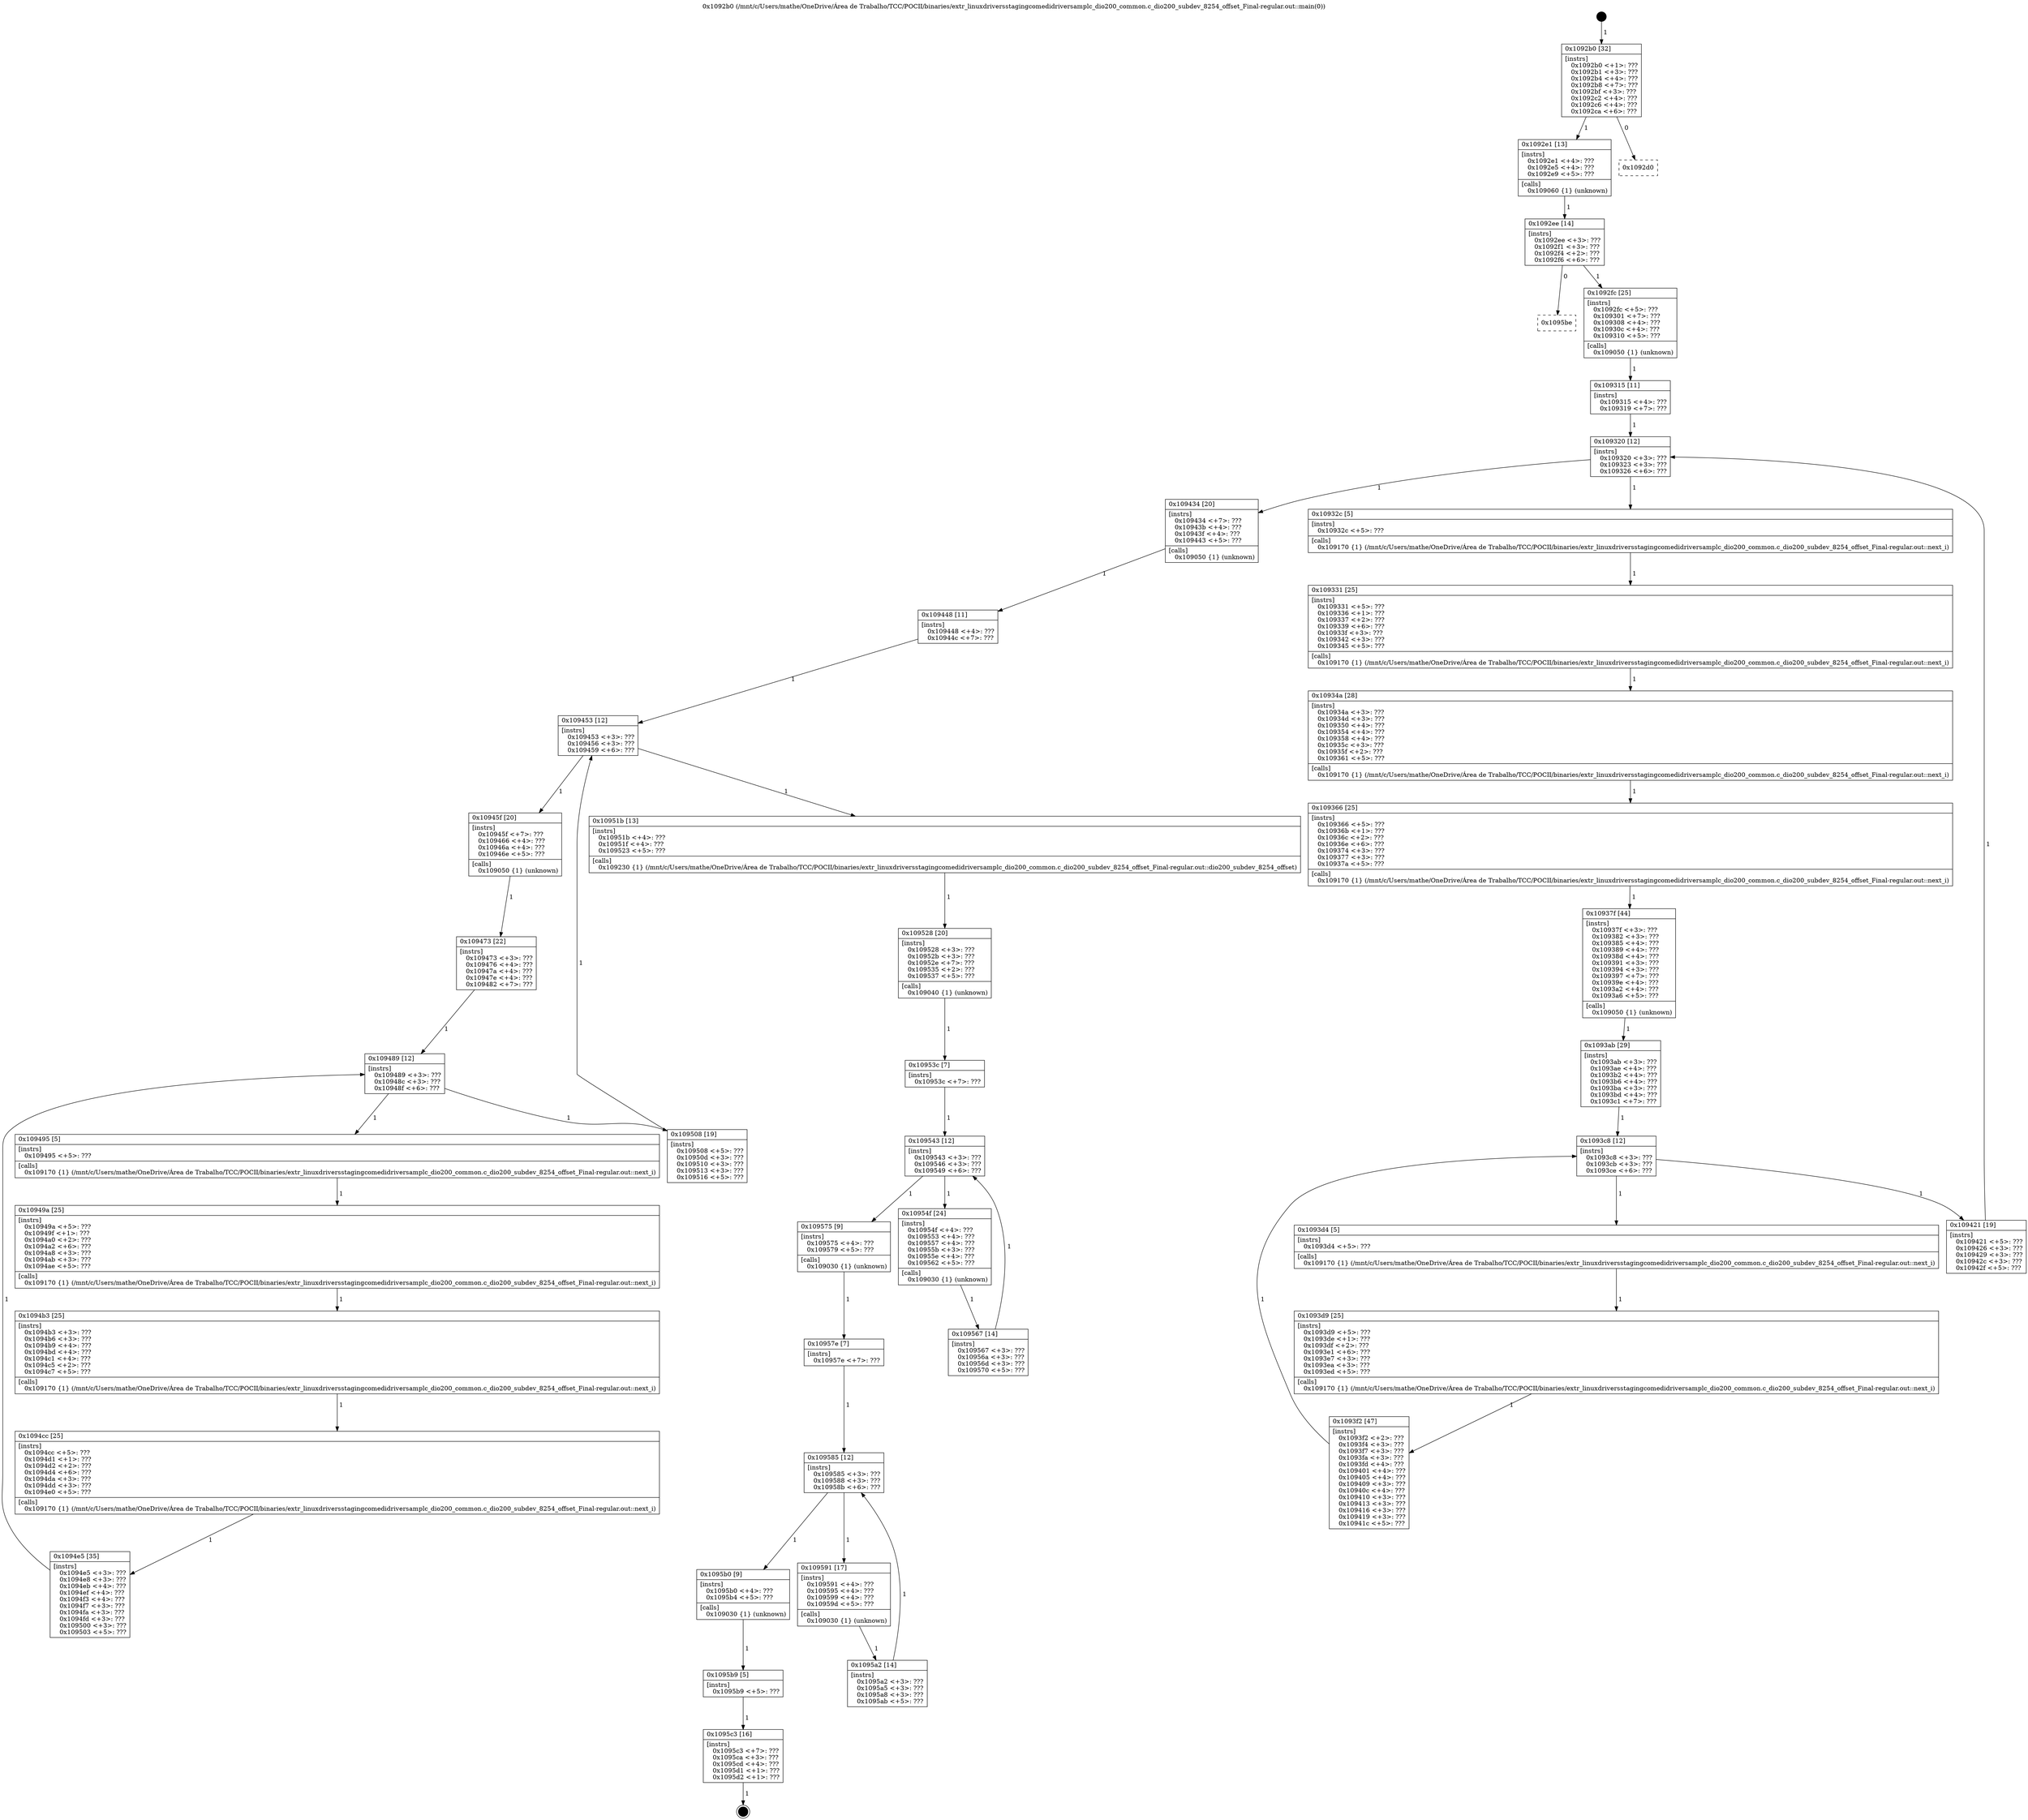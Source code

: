 digraph "0x1092b0" {
  label = "0x1092b0 (/mnt/c/Users/mathe/OneDrive/Área de Trabalho/TCC/POCII/binaries/extr_linuxdriversstagingcomedidriversamplc_dio200_common.c_dio200_subdev_8254_offset_Final-regular.out::main(0))"
  labelloc = "t"
  node[shape=record]

  Entry [label="",width=0.3,height=0.3,shape=circle,fillcolor=black,style=filled]
  "0x1092b0" [label="{
     0x1092b0 [32]\l
     | [instrs]\l
     &nbsp;&nbsp;0x1092b0 \<+1\>: ???\l
     &nbsp;&nbsp;0x1092b1 \<+3\>: ???\l
     &nbsp;&nbsp;0x1092b4 \<+4\>: ???\l
     &nbsp;&nbsp;0x1092b8 \<+7\>: ???\l
     &nbsp;&nbsp;0x1092bf \<+3\>: ???\l
     &nbsp;&nbsp;0x1092c2 \<+4\>: ???\l
     &nbsp;&nbsp;0x1092c6 \<+4\>: ???\l
     &nbsp;&nbsp;0x1092ca \<+6\>: ???\l
  }"]
  "0x1092e1" [label="{
     0x1092e1 [13]\l
     | [instrs]\l
     &nbsp;&nbsp;0x1092e1 \<+4\>: ???\l
     &nbsp;&nbsp;0x1092e5 \<+4\>: ???\l
     &nbsp;&nbsp;0x1092e9 \<+5\>: ???\l
     | [calls]\l
     &nbsp;&nbsp;0x109060 \{1\} (unknown)\l
  }"]
  "0x1092d0" [label="{
     0x1092d0\l
  }", style=dashed]
  "0x1092ee" [label="{
     0x1092ee [14]\l
     | [instrs]\l
     &nbsp;&nbsp;0x1092ee \<+3\>: ???\l
     &nbsp;&nbsp;0x1092f1 \<+3\>: ???\l
     &nbsp;&nbsp;0x1092f4 \<+2\>: ???\l
     &nbsp;&nbsp;0x1092f6 \<+6\>: ???\l
  }"]
  "0x1095be" [label="{
     0x1095be\l
  }", style=dashed]
  "0x1092fc" [label="{
     0x1092fc [25]\l
     | [instrs]\l
     &nbsp;&nbsp;0x1092fc \<+5\>: ???\l
     &nbsp;&nbsp;0x109301 \<+7\>: ???\l
     &nbsp;&nbsp;0x109308 \<+4\>: ???\l
     &nbsp;&nbsp;0x10930c \<+4\>: ???\l
     &nbsp;&nbsp;0x109310 \<+5\>: ???\l
     | [calls]\l
     &nbsp;&nbsp;0x109050 \{1\} (unknown)\l
  }"]
  Exit [label="",width=0.3,height=0.3,shape=circle,fillcolor=black,style=filled,peripheries=2]
  "0x109320" [label="{
     0x109320 [12]\l
     | [instrs]\l
     &nbsp;&nbsp;0x109320 \<+3\>: ???\l
     &nbsp;&nbsp;0x109323 \<+3\>: ???\l
     &nbsp;&nbsp;0x109326 \<+6\>: ???\l
  }"]
  "0x109434" [label="{
     0x109434 [20]\l
     | [instrs]\l
     &nbsp;&nbsp;0x109434 \<+7\>: ???\l
     &nbsp;&nbsp;0x10943b \<+4\>: ???\l
     &nbsp;&nbsp;0x10943f \<+4\>: ???\l
     &nbsp;&nbsp;0x109443 \<+5\>: ???\l
     | [calls]\l
     &nbsp;&nbsp;0x109050 \{1\} (unknown)\l
  }"]
  "0x10932c" [label="{
     0x10932c [5]\l
     | [instrs]\l
     &nbsp;&nbsp;0x10932c \<+5\>: ???\l
     | [calls]\l
     &nbsp;&nbsp;0x109170 \{1\} (/mnt/c/Users/mathe/OneDrive/Área de Trabalho/TCC/POCII/binaries/extr_linuxdriversstagingcomedidriversamplc_dio200_common.c_dio200_subdev_8254_offset_Final-regular.out::next_i)\l
  }"]
  "0x109331" [label="{
     0x109331 [25]\l
     | [instrs]\l
     &nbsp;&nbsp;0x109331 \<+5\>: ???\l
     &nbsp;&nbsp;0x109336 \<+1\>: ???\l
     &nbsp;&nbsp;0x109337 \<+2\>: ???\l
     &nbsp;&nbsp;0x109339 \<+6\>: ???\l
     &nbsp;&nbsp;0x10933f \<+3\>: ???\l
     &nbsp;&nbsp;0x109342 \<+3\>: ???\l
     &nbsp;&nbsp;0x109345 \<+5\>: ???\l
     | [calls]\l
     &nbsp;&nbsp;0x109170 \{1\} (/mnt/c/Users/mathe/OneDrive/Área de Trabalho/TCC/POCII/binaries/extr_linuxdriversstagingcomedidriversamplc_dio200_common.c_dio200_subdev_8254_offset_Final-regular.out::next_i)\l
  }"]
  "0x10934a" [label="{
     0x10934a [28]\l
     | [instrs]\l
     &nbsp;&nbsp;0x10934a \<+3\>: ???\l
     &nbsp;&nbsp;0x10934d \<+3\>: ???\l
     &nbsp;&nbsp;0x109350 \<+4\>: ???\l
     &nbsp;&nbsp;0x109354 \<+4\>: ???\l
     &nbsp;&nbsp;0x109358 \<+4\>: ???\l
     &nbsp;&nbsp;0x10935c \<+3\>: ???\l
     &nbsp;&nbsp;0x10935f \<+2\>: ???\l
     &nbsp;&nbsp;0x109361 \<+5\>: ???\l
     | [calls]\l
     &nbsp;&nbsp;0x109170 \{1\} (/mnt/c/Users/mathe/OneDrive/Área de Trabalho/TCC/POCII/binaries/extr_linuxdriversstagingcomedidriversamplc_dio200_common.c_dio200_subdev_8254_offset_Final-regular.out::next_i)\l
  }"]
  "0x109366" [label="{
     0x109366 [25]\l
     | [instrs]\l
     &nbsp;&nbsp;0x109366 \<+5\>: ???\l
     &nbsp;&nbsp;0x10936b \<+1\>: ???\l
     &nbsp;&nbsp;0x10936c \<+2\>: ???\l
     &nbsp;&nbsp;0x10936e \<+6\>: ???\l
     &nbsp;&nbsp;0x109374 \<+3\>: ???\l
     &nbsp;&nbsp;0x109377 \<+3\>: ???\l
     &nbsp;&nbsp;0x10937a \<+5\>: ???\l
     | [calls]\l
     &nbsp;&nbsp;0x109170 \{1\} (/mnt/c/Users/mathe/OneDrive/Área de Trabalho/TCC/POCII/binaries/extr_linuxdriversstagingcomedidriversamplc_dio200_common.c_dio200_subdev_8254_offset_Final-regular.out::next_i)\l
  }"]
  "0x10937f" [label="{
     0x10937f [44]\l
     | [instrs]\l
     &nbsp;&nbsp;0x10937f \<+3\>: ???\l
     &nbsp;&nbsp;0x109382 \<+3\>: ???\l
     &nbsp;&nbsp;0x109385 \<+4\>: ???\l
     &nbsp;&nbsp;0x109389 \<+4\>: ???\l
     &nbsp;&nbsp;0x10938d \<+4\>: ???\l
     &nbsp;&nbsp;0x109391 \<+3\>: ???\l
     &nbsp;&nbsp;0x109394 \<+3\>: ???\l
     &nbsp;&nbsp;0x109397 \<+7\>: ???\l
     &nbsp;&nbsp;0x10939e \<+4\>: ???\l
     &nbsp;&nbsp;0x1093a2 \<+4\>: ???\l
     &nbsp;&nbsp;0x1093a6 \<+5\>: ???\l
     | [calls]\l
     &nbsp;&nbsp;0x109050 \{1\} (unknown)\l
  }"]
  "0x1093c8" [label="{
     0x1093c8 [12]\l
     | [instrs]\l
     &nbsp;&nbsp;0x1093c8 \<+3\>: ???\l
     &nbsp;&nbsp;0x1093cb \<+3\>: ???\l
     &nbsp;&nbsp;0x1093ce \<+6\>: ???\l
  }"]
  "0x109421" [label="{
     0x109421 [19]\l
     | [instrs]\l
     &nbsp;&nbsp;0x109421 \<+5\>: ???\l
     &nbsp;&nbsp;0x109426 \<+3\>: ???\l
     &nbsp;&nbsp;0x109429 \<+3\>: ???\l
     &nbsp;&nbsp;0x10942c \<+3\>: ???\l
     &nbsp;&nbsp;0x10942f \<+5\>: ???\l
  }"]
  "0x1093d4" [label="{
     0x1093d4 [5]\l
     | [instrs]\l
     &nbsp;&nbsp;0x1093d4 \<+5\>: ???\l
     | [calls]\l
     &nbsp;&nbsp;0x109170 \{1\} (/mnt/c/Users/mathe/OneDrive/Área de Trabalho/TCC/POCII/binaries/extr_linuxdriversstagingcomedidriversamplc_dio200_common.c_dio200_subdev_8254_offset_Final-regular.out::next_i)\l
  }"]
  "0x1093d9" [label="{
     0x1093d9 [25]\l
     | [instrs]\l
     &nbsp;&nbsp;0x1093d9 \<+5\>: ???\l
     &nbsp;&nbsp;0x1093de \<+1\>: ???\l
     &nbsp;&nbsp;0x1093df \<+2\>: ???\l
     &nbsp;&nbsp;0x1093e1 \<+6\>: ???\l
     &nbsp;&nbsp;0x1093e7 \<+3\>: ???\l
     &nbsp;&nbsp;0x1093ea \<+3\>: ???\l
     &nbsp;&nbsp;0x1093ed \<+5\>: ???\l
     | [calls]\l
     &nbsp;&nbsp;0x109170 \{1\} (/mnt/c/Users/mathe/OneDrive/Área de Trabalho/TCC/POCII/binaries/extr_linuxdriversstagingcomedidriversamplc_dio200_common.c_dio200_subdev_8254_offset_Final-regular.out::next_i)\l
  }"]
  "0x1093f2" [label="{
     0x1093f2 [47]\l
     | [instrs]\l
     &nbsp;&nbsp;0x1093f2 \<+2\>: ???\l
     &nbsp;&nbsp;0x1093f4 \<+3\>: ???\l
     &nbsp;&nbsp;0x1093f7 \<+3\>: ???\l
     &nbsp;&nbsp;0x1093fa \<+3\>: ???\l
     &nbsp;&nbsp;0x1093fd \<+4\>: ???\l
     &nbsp;&nbsp;0x109401 \<+4\>: ???\l
     &nbsp;&nbsp;0x109405 \<+4\>: ???\l
     &nbsp;&nbsp;0x109409 \<+3\>: ???\l
     &nbsp;&nbsp;0x10940c \<+4\>: ???\l
     &nbsp;&nbsp;0x109410 \<+3\>: ???\l
     &nbsp;&nbsp;0x109413 \<+3\>: ???\l
     &nbsp;&nbsp;0x109416 \<+3\>: ???\l
     &nbsp;&nbsp;0x109419 \<+3\>: ???\l
     &nbsp;&nbsp;0x10941c \<+5\>: ???\l
  }"]
  "0x1093ab" [label="{
     0x1093ab [29]\l
     | [instrs]\l
     &nbsp;&nbsp;0x1093ab \<+3\>: ???\l
     &nbsp;&nbsp;0x1093ae \<+4\>: ???\l
     &nbsp;&nbsp;0x1093b2 \<+4\>: ???\l
     &nbsp;&nbsp;0x1093b6 \<+4\>: ???\l
     &nbsp;&nbsp;0x1093ba \<+3\>: ???\l
     &nbsp;&nbsp;0x1093bd \<+4\>: ???\l
     &nbsp;&nbsp;0x1093c1 \<+7\>: ???\l
  }"]
  "0x1095c3" [label="{
     0x1095c3 [16]\l
     | [instrs]\l
     &nbsp;&nbsp;0x1095c3 \<+7\>: ???\l
     &nbsp;&nbsp;0x1095ca \<+3\>: ???\l
     &nbsp;&nbsp;0x1095cd \<+4\>: ???\l
     &nbsp;&nbsp;0x1095d1 \<+1\>: ???\l
     &nbsp;&nbsp;0x1095d2 \<+1\>: ???\l
  }"]
  "0x109315" [label="{
     0x109315 [11]\l
     | [instrs]\l
     &nbsp;&nbsp;0x109315 \<+4\>: ???\l
     &nbsp;&nbsp;0x109319 \<+7\>: ???\l
  }"]
  "0x109453" [label="{
     0x109453 [12]\l
     | [instrs]\l
     &nbsp;&nbsp;0x109453 \<+3\>: ???\l
     &nbsp;&nbsp;0x109456 \<+3\>: ???\l
     &nbsp;&nbsp;0x109459 \<+6\>: ???\l
  }"]
  "0x10951b" [label="{
     0x10951b [13]\l
     | [instrs]\l
     &nbsp;&nbsp;0x10951b \<+4\>: ???\l
     &nbsp;&nbsp;0x10951f \<+4\>: ???\l
     &nbsp;&nbsp;0x109523 \<+5\>: ???\l
     | [calls]\l
     &nbsp;&nbsp;0x109230 \{1\} (/mnt/c/Users/mathe/OneDrive/Área de Trabalho/TCC/POCII/binaries/extr_linuxdriversstagingcomedidriversamplc_dio200_common.c_dio200_subdev_8254_offset_Final-regular.out::dio200_subdev_8254_offset)\l
  }"]
  "0x10945f" [label="{
     0x10945f [20]\l
     | [instrs]\l
     &nbsp;&nbsp;0x10945f \<+7\>: ???\l
     &nbsp;&nbsp;0x109466 \<+4\>: ???\l
     &nbsp;&nbsp;0x10946a \<+4\>: ???\l
     &nbsp;&nbsp;0x10946e \<+5\>: ???\l
     | [calls]\l
     &nbsp;&nbsp;0x109050 \{1\} (unknown)\l
  }"]
  "0x109489" [label="{
     0x109489 [12]\l
     | [instrs]\l
     &nbsp;&nbsp;0x109489 \<+3\>: ???\l
     &nbsp;&nbsp;0x10948c \<+3\>: ???\l
     &nbsp;&nbsp;0x10948f \<+6\>: ???\l
  }"]
  "0x109508" [label="{
     0x109508 [19]\l
     | [instrs]\l
     &nbsp;&nbsp;0x109508 \<+5\>: ???\l
     &nbsp;&nbsp;0x10950d \<+3\>: ???\l
     &nbsp;&nbsp;0x109510 \<+3\>: ???\l
     &nbsp;&nbsp;0x109513 \<+3\>: ???\l
     &nbsp;&nbsp;0x109516 \<+5\>: ???\l
  }"]
  "0x109495" [label="{
     0x109495 [5]\l
     | [instrs]\l
     &nbsp;&nbsp;0x109495 \<+5\>: ???\l
     | [calls]\l
     &nbsp;&nbsp;0x109170 \{1\} (/mnt/c/Users/mathe/OneDrive/Área de Trabalho/TCC/POCII/binaries/extr_linuxdriversstagingcomedidriversamplc_dio200_common.c_dio200_subdev_8254_offset_Final-regular.out::next_i)\l
  }"]
  "0x10949a" [label="{
     0x10949a [25]\l
     | [instrs]\l
     &nbsp;&nbsp;0x10949a \<+5\>: ???\l
     &nbsp;&nbsp;0x10949f \<+1\>: ???\l
     &nbsp;&nbsp;0x1094a0 \<+2\>: ???\l
     &nbsp;&nbsp;0x1094a2 \<+6\>: ???\l
     &nbsp;&nbsp;0x1094a8 \<+3\>: ???\l
     &nbsp;&nbsp;0x1094ab \<+3\>: ???\l
     &nbsp;&nbsp;0x1094ae \<+5\>: ???\l
     | [calls]\l
     &nbsp;&nbsp;0x109170 \{1\} (/mnt/c/Users/mathe/OneDrive/Área de Trabalho/TCC/POCII/binaries/extr_linuxdriversstagingcomedidriversamplc_dio200_common.c_dio200_subdev_8254_offset_Final-regular.out::next_i)\l
  }"]
  "0x1094b3" [label="{
     0x1094b3 [25]\l
     | [instrs]\l
     &nbsp;&nbsp;0x1094b3 \<+3\>: ???\l
     &nbsp;&nbsp;0x1094b6 \<+3\>: ???\l
     &nbsp;&nbsp;0x1094b9 \<+4\>: ???\l
     &nbsp;&nbsp;0x1094bd \<+4\>: ???\l
     &nbsp;&nbsp;0x1094c1 \<+4\>: ???\l
     &nbsp;&nbsp;0x1094c5 \<+2\>: ???\l
     &nbsp;&nbsp;0x1094c7 \<+5\>: ???\l
     | [calls]\l
     &nbsp;&nbsp;0x109170 \{1\} (/mnt/c/Users/mathe/OneDrive/Área de Trabalho/TCC/POCII/binaries/extr_linuxdriversstagingcomedidriversamplc_dio200_common.c_dio200_subdev_8254_offset_Final-regular.out::next_i)\l
  }"]
  "0x1094cc" [label="{
     0x1094cc [25]\l
     | [instrs]\l
     &nbsp;&nbsp;0x1094cc \<+5\>: ???\l
     &nbsp;&nbsp;0x1094d1 \<+1\>: ???\l
     &nbsp;&nbsp;0x1094d2 \<+2\>: ???\l
     &nbsp;&nbsp;0x1094d4 \<+6\>: ???\l
     &nbsp;&nbsp;0x1094da \<+3\>: ???\l
     &nbsp;&nbsp;0x1094dd \<+3\>: ???\l
     &nbsp;&nbsp;0x1094e0 \<+5\>: ???\l
     | [calls]\l
     &nbsp;&nbsp;0x109170 \{1\} (/mnt/c/Users/mathe/OneDrive/Área de Trabalho/TCC/POCII/binaries/extr_linuxdriversstagingcomedidriversamplc_dio200_common.c_dio200_subdev_8254_offset_Final-regular.out::next_i)\l
  }"]
  "0x1094e5" [label="{
     0x1094e5 [35]\l
     | [instrs]\l
     &nbsp;&nbsp;0x1094e5 \<+3\>: ???\l
     &nbsp;&nbsp;0x1094e8 \<+3\>: ???\l
     &nbsp;&nbsp;0x1094eb \<+4\>: ???\l
     &nbsp;&nbsp;0x1094ef \<+4\>: ???\l
     &nbsp;&nbsp;0x1094f3 \<+4\>: ???\l
     &nbsp;&nbsp;0x1094f7 \<+3\>: ???\l
     &nbsp;&nbsp;0x1094fa \<+3\>: ???\l
     &nbsp;&nbsp;0x1094fd \<+3\>: ???\l
     &nbsp;&nbsp;0x109500 \<+3\>: ???\l
     &nbsp;&nbsp;0x109503 \<+5\>: ???\l
  }"]
  "0x109473" [label="{
     0x109473 [22]\l
     | [instrs]\l
     &nbsp;&nbsp;0x109473 \<+3\>: ???\l
     &nbsp;&nbsp;0x109476 \<+4\>: ???\l
     &nbsp;&nbsp;0x10947a \<+4\>: ???\l
     &nbsp;&nbsp;0x10947e \<+4\>: ???\l
     &nbsp;&nbsp;0x109482 \<+7\>: ???\l
  }"]
  "0x1095b9" [label="{
     0x1095b9 [5]\l
     | [instrs]\l
     &nbsp;&nbsp;0x1095b9 \<+5\>: ???\l
  }"]
  "0x109448" [label="{
     0x109448 [11]\l
     | [instrs]\l
     &nbsp;&nbsp;0x109448 \<+4\>: ???\l
     &nbsp;&nbsp;0x10944c \<+7\>: ???\l
  }"]
  "0x109528" [label="{
     0x109528 [20]\l
     | [instrs]\l
     &nbsp;&nbsp;0x109528 \<+3\>: ???\l
     &nbsp;&nbsp;0x10952b \<+3\>: ???\l
     &nbsp;&nbsp;0x10952e \<+7\>: ???\l
     &nbsp;&nbsp;0x109535 \<+2\>: ???\l
     &nbsp;&nbsp;0x109537 \<+5\>: ???\l
     | [calls]\l
     &nbsp;&nbsp;0x109040 \{1\} (unknown)\l
  }"]
  "0x109543" [label="{
     0x109543 [12]\l
     | [instrs]\l
     &nbsp;&nbsp;0x109543 \<+3\>: ???\l
     &nbsp;&nbsp;0x109546 \<+3\>: ???\l
     &nbsp;&nbsp;0x109549 \<+6\>: ???\l
  }"]
  "0x109575" [label="{
     0x109575 [9]\l
     | [instrs]\l
     &nbsp;&nbsp;0x109575 \<+4\>: ???\l
     &nbsp;&nbsp;0x109579 \<+5\>: ???\l
     | [calls]\l
     &nbsp;&nbsp;0x109030 \{1\} (unknown)\l
  }"]
  "0x10954f" [label="{
     0x10954f [24]\l
     | [instrs]\l
     &nbsp;&nbsp;0x10954f \<+4\>: ???\l
     &nbsp;&nbsp;0x109553 \<+4\>: ???\l
     &nbsp;&nbsp;0x109557 \<+4\>: ???\l
     &nbsp;&nbsp;0x10955b \<+3\>: ???\l
     &nbsp;&nbsp;0x10955e \<+4\>: ???\l
     &nbsp;&nbsp;0x109562 \<+5\>: ???\l
     | [calls]\l
     &nbsp;&nbsp;0x109030 \{1\} (unknown)\l
  }"]
  "0x109567" [label="{
     0x109567 [14]\l
     | [instrs]\l
     &nbsp;&nbsp;0x109567 \<+3\>: ???\l
     &nbsp;&nbsp;0x10956a \<+3\>: ???\l
     &nbsp;&nbsp;0x10956d \<+3\>: ???\l
     &nbsp;&nbsp;0x109570 \<+5\>: ???\l
  }"]
  "0x10953c" [label="{
     0x10953c [7]\l
     | [instrs]\l
     &nbsp;&nbsp;0x10953c \<+7\>: ???\l
  }"]
  "0x109585" [label="{
     0x109585 [12]\l
     | [instrs]\l
     &nbsp;&nbsp;0x109585 \<+3\>: ???\l
     &nbsp;&nbsp;0x109588 \<+3\>: ???\l
     &nbsp;&nbsp;0x10958b \<+6\>: ???\l
  }"]
  "0x1095b0" [label="{
     0x1095b0 [9]\l
     | [instrs]\l
     &nbsp;&nbsp;0x1095b0 \<+4\>: ???\l
     &nbsp;&nbsp;0x1095b4 \<+5\>: ???\l
     | [calls]\l
     &nbsp;&nbsp;0x109030 \{1\} (unknown)\l
  }"]
  "0x109591" [label="{
     0x109591 [17]\l
     | [instrs]\l
     &nbsp;&nbsp;0x109591 \<+4\>: ???\l
     &nbsp;&nbsp;0x109595 \<+4\>: ???\l
     &nbsp;&nbsp;0x109599 \<+4\>: ???\l
     &nbsp;&nbsp;0x10959d \<+5\>: ???\l
     | [calls]\l
     &nbsp;&nbsp;0x109030 \{1\} (unknown)\l
  }"]
  "0x1095a2" [label="{
     0x1095a2 [14]\l
     | [instrs]\l
     &nbsp;&nbsp;0x1095a2 \<+3\>: ???\l
     &nbsp;&nbsp;0x1095a5 \<+3\>: ???\l
     &nbsp;&nbsp;0x1095a8 \<+3\>: ???\l
     &nbsp;&nbsp;0x1095ab \<+5\>: ???\l
  }"]
  "0x10957e" [label="{
     0x10957e [7]\l
     | [instrs]\l
     &nbsp;&nbsp;0x10957e \<+7\>: ???\l
  }"]
  Entry -> "0x1092b0" [label=" 1"]
  "0x1092b0" -> "0x1092e1" [label=" 1"]
  "0x1092b0" -> "0x1092d0" [label=" 0"]
  "0x1092e1" -> "0x1092ee" [label=" 1"]
  "0x1092ee" -> "0x1095be" [label=" 0"]
  "0x1092ee" -> "0x1092fc" [label=" 1"]
  "0x1095c3" -> Exit [label=" 1"]
  "0x1092fc" -> "0x109315" [label=" 1"]
  "0x109320" -> "0x109434" [label=" 1"]
  "0x109320" -> "0x10932c" [label=" 1"]
  "0x10932c" -> "0x109331" [label=" 1"]
  "0x109331" -> "0x10934a" [label=" 1"]
  "0x10934a" -> "0x109366" [label=" 1"]
  "0x109366" -> "0x10937f" [label=" 1"]
  "0x10937f" -> "0x1093ab" [label=" 1"]
  "0x1093c8" -> "0x109421" [label=" 1"]
  "0x1093c8" -> "0x1093d4" [label=" 1"]
  "0x1093d4" -> "0x1093d9" [label=" 1"]
  "0x1093d9" -> "0x1093f2" [label=" 1"]
  "0x1093ab" -> "0x1093c8" [label=" 1"]
  "0x1093f2" -> "0x1093c8" [label=" 1"]
  "0x1095b9" -> "0x1095c3" [label=" 1"]
  "0x109315" -> "0x109320" [label=" 1"]
  "0x109421" -> "0x109320" [label=" 1"]
  "0x109434" -> "0x109448" [label=" 1"]
  "0x109453" -> "0x10951b" [label=" 1"]
  "0x109453" -> "0x10945f" [label=" 1"]
  "0x10945f" -> "0x109473" [label=" 1"]
  "0x109489" -> "0x109508" [label=" 1"]
  "0x109489" -> "0x109495" [label=" 1"]
  "0x109495" -> "0x10949a" [label=" 1"]
  "0x10949a" -> "0x1094b3" [label=" 1"]
  "0x1094b3" -> "0x1094cc" [label=" 1"]
  "0x1094cc" -> "0x1094e5" [label=" 1"]
  "0x109473" -> "0x109489" [label=" 1"]
  "0x1094e5" -> "0x109489" [label=" 1"]
  "0x1095b0" -> "0x1095b9" [label=" 1"]
  "0x109448" -> "0x109453" [label=" 1"]
  "0x109508" -> "0x109453" [label=" 1"]
  "0x10951b" -> "0x109528" [label=" 1"]
  "0x109528" -> "0x10953c" [label=" 1"]
  "0x109543" -> "0x109575" [label=" 1"]
  "0x109543" -> "0x10954f" [label=" 1"]
  "0x10954f" -> "0x109567" [label=" 1"]
  "0x10953c" -> "0x109543" [label=" 1"]
  "0x109567" -> "0x109543" [label=" 1"]
  "0x109575" -> "0x10957e" [label=" 1"]
  "0x109585" -> "0x1095b0" [label=" 1"]
  "0x109585" -> "0x109591" [label=" 1"]
  "0x109591" -> "0x1095a2" [label=" 1"]
  "0x10957e" -> "0x109585" [label=" 1"]
  "0x1095a2" -> "0x109585" [label=" 1"]
}
